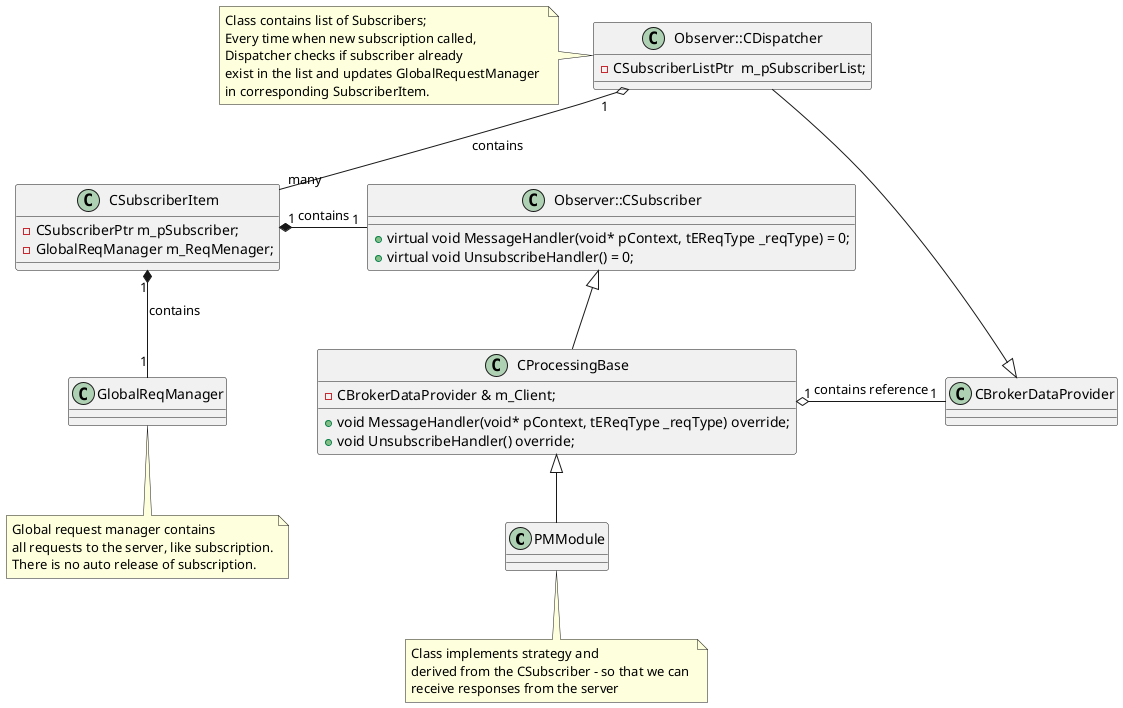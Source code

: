 @startuml(id=PMModule)

class PMModule{
}
note bottom of PMModule
  Class implements strategy and 
  derived from the CSubscriber - so that we can 
  receive responses from the server
end note

class CProcessingBase{
    +void MessageHandler(void* pContext, tEReqType _reqType) override;
    +void UnsubscribeHandler() override;
    -CBrokerDataProvider & m_Client;
}

CProcessingBase <|-- PMModule

class "Observer::CSubscriber" as CSub{
    +virtual void MessageHandler(void* pContext, tEReqType _reqType) = 0;
    +virtual void UnsubscribeHandler() = 0;
}

CSub <|-- CProcessingBase


class "Observer::CDispatcher" as CDisp {
    -CSubscriberListPtr  m_pSubscriberList;
} 
note left of CDisp
    Class contains list of Subscribers;
    Every time when new subscription called, 
    Dispatcher checks if subscriber already 
    exist in the list and updates GlobalRequestManager 
    in corresponding SubscriberItem.
end note

class CSubscriberItem{
    -CSubscriberPtr m_pSubscriber;
    -GlobalReqManager m_ReqMenager;
}

CDisp "1" o-- "many" CSubscriberItem : contains


class GlobalReqManager{

}

note bottom of GlobalReqManager
  Global request manager contains 
  all requests to the server, like subscription.
  There is no auto release of subscription.
end note

CSubscriberItem "1" *-- "1" GlobalReqManager : contains

CSubscriberItem "1" *-right- "1" CSub : contains


class CBrokerDataProvider{

}

CBrokerDataProvider <|-- CDisp

CProcessingBase "1" o-right- "1" CBrokerDataProvider : contains reference


@enduml